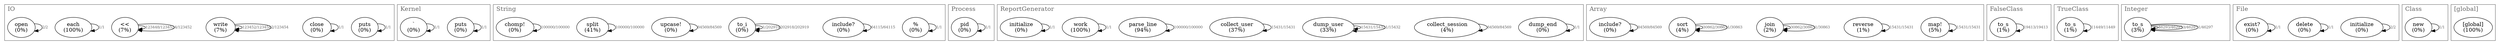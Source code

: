 digraph "Profile" {
labelloc=t;
labeljust=l;
subgraph "Thread 4902720" {
5873940 [label="puts\n(0%)"];
5873940 -> 5873940 [label="1/1" fontsize=10 fontcolor="#666666"];
5873960 [label="puts\n(0%)"];
5873960 -> 5873960 [label="1/1" fontsize=10 fontcolor="#666666"];
5873980 [label="%\n(0%)"];
5873980 -> 5873980 [label="1/1" fontsize=10 fontcolor="#666666"];
5874000 [label="`\n(0%)"];
5874000 -> 5874000 [label="1/1" fontsize=10 fontcolor="#666666"];
5874020 [label="pid\n(0%)"];
5874020 -> 5874020 [label="1/1" fontsize=10 fontcolor="#666666"];
5874040 [label="close\n(0%)"];
5874040 -> 5874040 [label="1/1" fontsize=10 fontcolor="#666666"];
5874060 [label="dump_end\n(0%)"];
5874060 -> 5874060 [label="1/1" fontsize=10 fontcolor="#666666"];
5874080 [label="map!\n(5%)"];
5874080 -> 5874080 [label="15431/15431" fontsize=10 fontcolor="#666666"];
5874100 [label="reverse\n(1%)"];
5874100 -> 5874100 [label="15431/15431" fontsize=10 fontcolor="#666666"];
5874120 [label="to_s\n(1%)"];
5874120 -> 5874120 [label="19413/19413" fontsize=10 fontcolor="#666666"];
5874140 [label="to_s\n(1%)"];
5874140 -> 5874140 [label="11449/11449" fontsize=10 fontcolor="#666666"];
5874160 [label="join\n(2%)"];
5874160 -> 5874160 [label="30862/30863" fontsize=10 fontcolor="#666666"];
5874160 -> 5874160 [label="1/30863" fontsize=10 fontcolor="#666666"];
5874180 [label="sort\n(4%)"];
5874180 -> 5874180 [label="30862/30863" fontsize=10 fontcolor="#666666"];
5874180 -> 5874180 [label="1/30863" fontsize=10 fontcolor="#666666"];
5874200 [label="to_s\n(3%)"];
5874200 -> 5874200 [label="46293/46297" fontsize=10 fontcolor="#666666"];
5874200 -> 5874200 [label="3/46297" fontsize=10 fontcolor="#666666"];
5874200 -> 5874200 [label="1/46297" fontsize=10 fontcolor="#666666"];
5874220 [label="include?\n(0%)"];
5874220 -> 5874220 [label="64115/64115" fontsize=10 fontcolor="#666666"];
5874240 [label="to_i\n(0%)"];
5874240 -> 5874240 [label="1/202919" fontsize=10 fontcolor="#666666"];
5874240 -> 5874240 [label="202918/202919" fontsize=10 fontcolor="#666666"];
5874320 [label="include?\n(0%)"];
5874320 -> 5874320 [label="84569/84569" fontsize=10 fontcolor="#666666"];
5874400 [label="upcase!\n(0%)"];
5874400 -> 5874400 [label="84569/84569" fontsize=10 fontcolor="#666666"];
5874420 [label="collect_session\n(4%)"];
5874420 -> 5874420 [label="84569/84569" fontsize=10 fontcolor="#666666"];
5874440 [label="write\n(7%)"];
5874440 -> 5874440 [label="123452/123454" fontsize=10 fontcolor="#666666"];
5874440 -> 5874440 [label="2/123454" fontsize=10 fontcolor="#666666"];
5874480 [label="<<\n(7%)"];
5874480 -> 5874480 [label="123448/123452" fontsize=10 fontcolor="#666666"];
5874480 -> 5874480 [label="4/123452" fontsize=10 fontcolor="#666666"];
5874500 [label="dump_user\n(33%)"];
5874500 -> 5874500 [label="15431/15432" fontsize=10 fontcolor="#666666"];
5874500 -> 5874500 [label="1/15432" fontsize=10 fontcolor="#666666"];
5874560 [label="collect_user\n(37%)"];
5874560 -> 5874560 [label="15431/15431" fontsize=10 fontcolor="#666666"];
5874580 [label="split\n(41%)"];
5874580 -> 5874580 [label="100000/100000" fontsize=10 fontcolor="#666666"];
5874600 [label="parse_line\n(94%)"];
5874600 -> 5874600 [label="100000/100000" fontsize=10 fontcolor="#666666"];
5874700 [label="chomp!\n(0%)"];
5874700 -> 5874700 [label="100000/100000" fontsize=10 fontcolor="#666666"];
5874720 [label="each\n(100%)"];
5874720 -> 5874720 [label="1/1" fontsize=10 fontcolor="#666666"];
5874740 [label="initialize\n(0%)"];
5874740 -> 5874740 [label="2/2" fontsize=10 fontcolor="#666666"];
5874780 [label="open\n(0%)"];
5874780 -> 5874780 [label="2/2" fontsize=10 fontcolor="#666666"];
5874800 [label="delete\n(0%)"];
5874800 -> 5874800 [label="1/1" fontsize=10 fontcolor="#666666"];
5874820 [label="exist?\n(0%)"];
5874820 -> 5874820 [label="1/1" fontsize=10 fontcolor="#666666"];
5874840 [label="work\n(100%)"];
5874840 -> 5874840 [label="1/1" fontsize=10 fontcolor="#666666"];
5874860 [label="initialize\n(0%)"];
5874860 -> 5874860 [label="1/1" fontsize=10 fontcolor="#666666"];
5874880 [label="new\n(0%)"];
5874880 -> 5874880 [label="1/1" fontsize=10 fontcolor="#666666"];
5874900 [label="[global]\n(100%)"];
}
subgraph cluster_5655160 {
label = "[global]";
fontcolor = "#666666";
fontsize = 16;
color = "#666666";
5874900;
}
subgraph cluster_5655020 {
label = "Class";
fontcolor = "#666666";
fontsize = 16;
color = "#666666";
5874880;
}
subgraph cluster_5654880 {
label = "ReportGenerator";
fontcolor = "#666666";
fontsize = 16;
color = "#666666";
5874860;
5874840;
5874600;
5874560;
5874500;
5874420;
5874060;
}
subgraph cluster_5654760 {
label = "File";
fontcolor = "#666666";
fontsize = 16;
color = "#666666";
5874820;
5874800;
5874740;
}
subgraph cluster_5654680 {
label = "IO";
fontcolor = "#666666";
fontsize = 16;
color = "#666666";
5874780;
5874720;
5874480;
5874440;
5874040;
5873940;
}
subgraph cluster_5654480 {
label = "String";
fontcolor = "#666666";
fontsize = 16;
color = "#666666";
5874700;
5874580;
5874400;
5874240;
5874220;
5873980;
}
subgraph cluster_5654020 {
label = "Array";
fontcolor = "#666666";
fontsize = 16;
color = "#666666";
5874320;
5874180;
5874160;
5874100;
5874080;
}
subgraph cluster_5653780 {
label = "Integer";
fontcolor = "#666666";
fontsize = 16;
color = "#666666";
5874200;
}
subgraph cluster_5653580 {
label = "TrueClass";
fontcolor = "#666666";
fontsize = 16;
color = "#666666";
5874140;
}
subgraph cluster_5653380 {
label = "FalseClass";
fontcolor = "#666666";
fontsize = 16;
color = "#666666";
5874120;
}
subgraph cluster_5653120 {
label = "Process";
fontcolor = "#666666";
fontsize = 16;
color = "#666666";
5874020;
}
subgraph cluster_5652920 {
label = "Kernel";
fontcolor = "#666666";
fontsize = 16;
color = "#666666";
5874000;
5873960;
}
}
